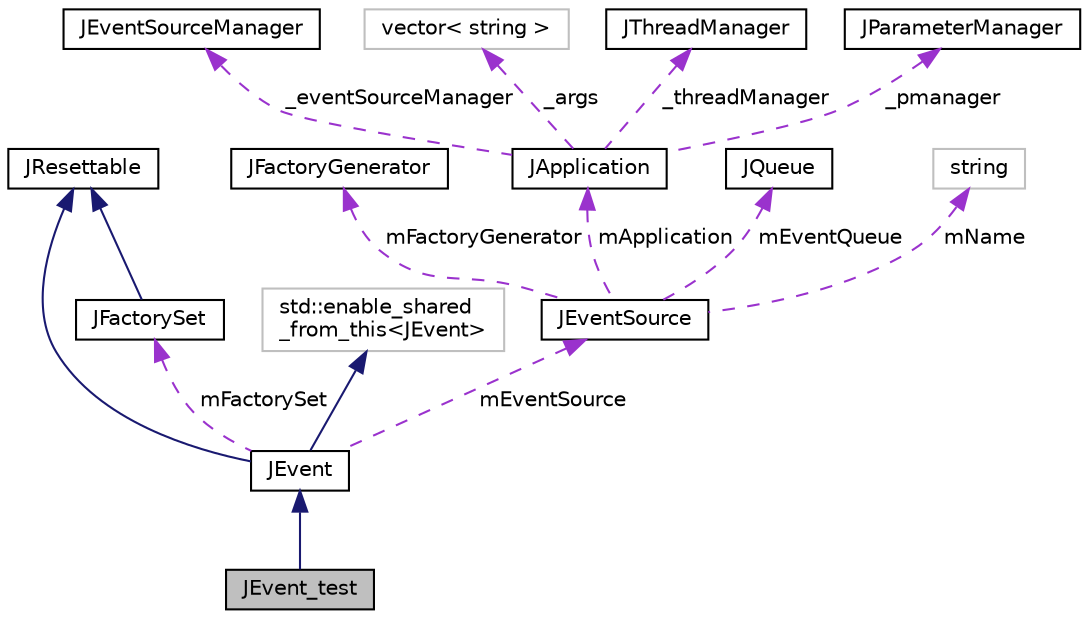 digraph "JEvent_test"
{
  edge [fontname="Helvetica",fontsize="10",labelfontname="Helvetica",labelfontsize="10"];
  node [fontname="Helvetica",fontsize="10",shape=record];
  Node1 [label="JEvent_test",height=0.2,width=0.4,color="black", fillcolor="grey75", style="filled" fontcolor="black"];
  Node2 -> Node1 [dir="back",color="midnightblue",fontsize="10",style="solid",fontname="Helvetica"];
  Node2 [label="JEvent",height=0.2,width=0.4,color="black", fillcolor="white", style="filled",URL="$class_j_event.html"];
  Node3 -> Node2 [dir="back",color="midnightblue",fontsize="10",style="solid",fontname="Helvetica"];
  Node3 [label="JResettable",height=0.2,width=0.4,color="black", fillcolor="white", style="filled",URL="$class_j_resettable.html"];
  Node4 -> Node2 [dir="back",color="midnightblue",fontsize="10",style="solid",fontname="Helvetica"];
  Node4 [label="std::enable_shared\l_from_this\<JEvent\>",height=0.2,width=0.4,color="grey75", fillcolor="white", style="filled"];
  Node5 -> Node2 [dir="back",color="darkorchid3",fontsize="10",style="dashed",label=" mFactorySet" ,fontname="Helvetica"];
  Node5 [label="JFactorySet",height=0.2,width=0.4,color="black", fillcolor="white", style="filled",URL="$class_j_factory_set.html"];
  Node3 -> Node5 [dir="back",color="midnightblue",fontsize="10",style="solid",fontname="Helvetica"];
  Node6 -> Node2 [dir="back",color="darkorchid3",fontsize="10",style="dashed",label=" mEventSource" ,fontname="Helvetica"];
  Node6 [label="JEventSource",height=0.2,width=0.4,color="black", fillcolor="white", style="filled",URL="$class_j_event_source.html"];
  Node7 -> Node6 [dir="back",color="darkorchid3",fontsize="10",style="dashed",label=" mFactoryGenerator" ,fontname="Helvetica"];
  Node7 [label="JFactoryGenerator",height=0.2,width=0.4,color="black", fillcolor="white", style="filled",URL="$class_j_factory_generator.html"];
  Node8 -> Node6 [dir="back",color="darkorchid3",fontsize="10",style="dashed",label=" mApplication" ,fontname="Helvetica"];
  Node8 [label="JApplication",height=0.2,width=0.4,color="black", fillcolor="white", style="filled",URL="$class_j_application.html",tooltip="JANA application class (singleton). "];
  Node9 -> Node8 [dir="back",color="darkorchid3",fontsize="10",style="dashed",label=" _eventSourceManager" ,fontname="Helvetica"];
  Node9 [label="JEventSourceManager",height=0.2,width=0.4,color="black", fillcolor="white", style="filled",URL="$class_j_event_source_manager.html"];
  Node10 -> Node8 [dir="back",color="darkorchid3",fontsize="10",style="dashed",label=" _args" ,fontname="Helvetica"];
  Node10 [label="vector\< string \>",height=0.2,width=0.4,color="grey75", fillcolor="white", style="filled"];
  Node11 -> Node8 [dir="back",color="darkorchid3",fontsize="10",style="dashed",label=" _threadManager" ,fontname="Helvetica"];
  Node11 [label="JThreadManager",height=0.2,width=0.4,color="black", fillcolor="white", style="filled",URL="$class_j_thread_manager.html"];
  Node12 -> Node8 [dir="back",color="darkorchid3",fontsize="10",style="dashed",label=" _pmanager" ,fontname="Helvetica"];
  Node12 [label="JParameterManager",height=0.2,width=0.4,color="black", fillcolor="white", style="filled",URL="$class_j_parameter_manager.html"];
  Node13 -> Node6 [dir="back",color="darkorchid3",fontsize="10",style="dashed",label=" mEventQueue" ,fontname="Helvetica"];
  Node13 [label="JQueue",height=0.2,width=0.4,color="black", fillcolor="white", style="filled",URL="$class_j_queue.html"];
  Node14 -> Node6 [dir="back",color="darkorchid3",fontsize="10",style="dashed",label=" mName" ,fontname="Helvetica"];
  Node14 [label="string",height=0.2,width=0.4,color="grey75", fillcolor="white", style="filled"];
}
